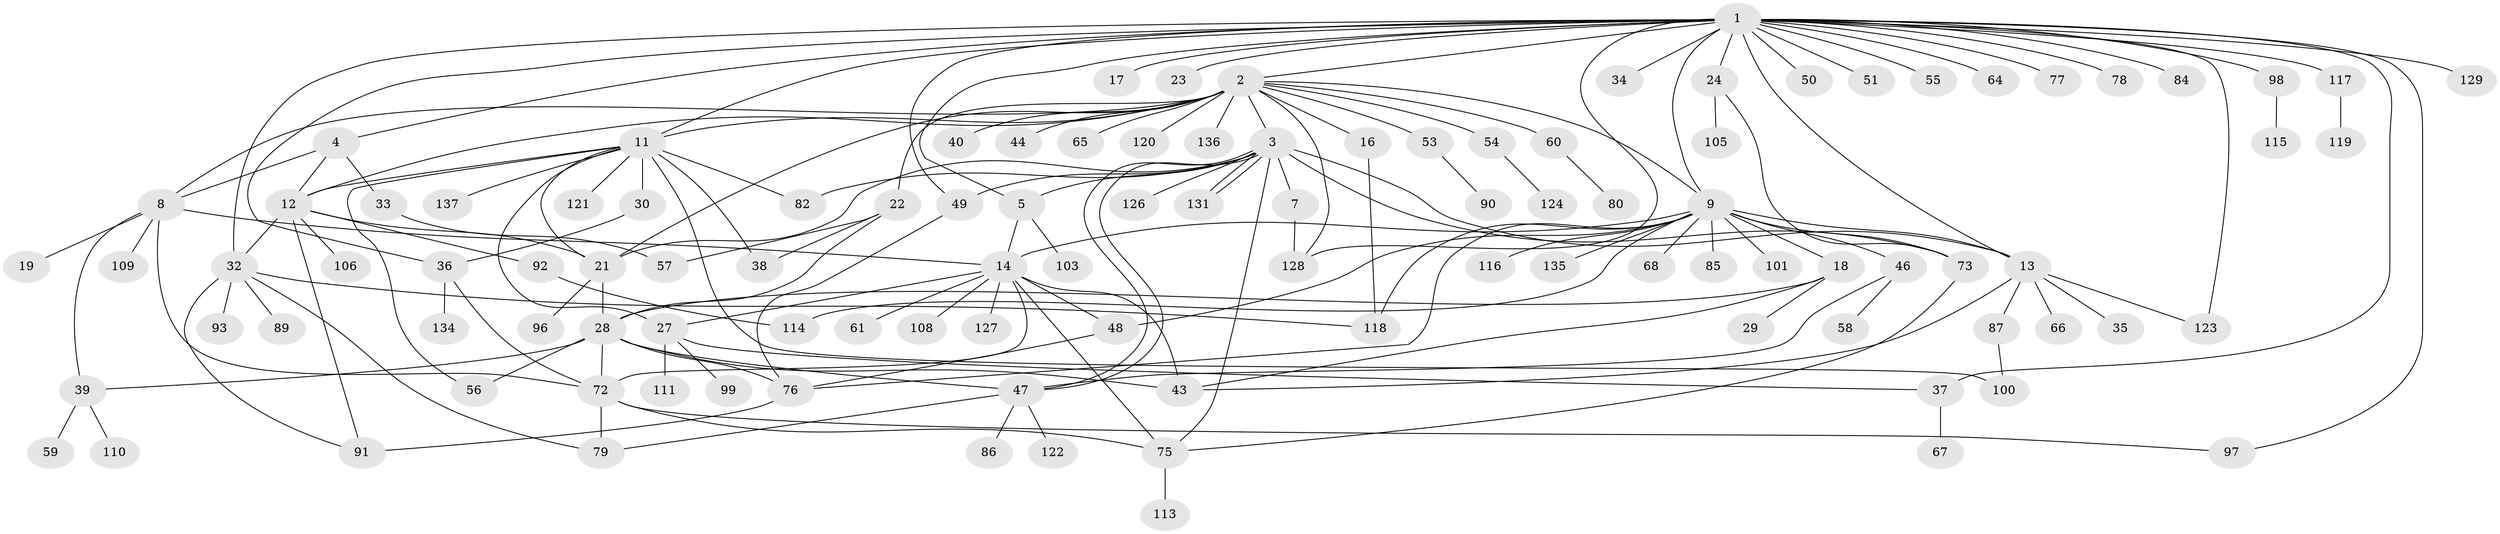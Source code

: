 // Generated by graph-tools (version 1.1) at 2025/51/02/27/25 19:51:55]
// undirected, 107 vertices, 162 edges
graph export_dot {
graph [start="1"]
  node [color=gray90,style=filled];
  1 [super="+6"];
  2 [super="+31"];
  3 [super="+15"];
  4;
  5 [super="+81"];
  7;
  8 [super="+52"];
  9 [super="+10"];
  11 [super="+25"];
  12 [super="+95"];
  13 [super="+20"];
  14 [super="+107"];
  16 [super="+112"];
  17;
  18 [super="+138"];
  19;
  21;
  22;
  23;
  24 [super="+26"];
  27 [super="+63"];
  28 [super="+41"];
  29;
  30;
  32 [super="+74"];
  33;
  34;
  35;
  36 [super="+88"];
  37;
  38 [super="+94"];
  39 [super="+42"];
  40;
  43 [super="+45"];
  44;
  46;
  47 [super="+71"];
  48;
  49 [super="+62"];
  50;
  51;
  53;
  54;
  55;
  56 [super="+83"];
  57;
  58;
  59;
  60 [super="+70"];
  61 [super="+69"];
  64;
  65;
  66;
  67;
  68;
  72 [super="+102"];
  73 [super="+133"];
  75;
  76;
  77 [super="+104"];
  78;
  79;
  80 [super="+130"];
  82;
  84;
  85;
  86;
  87;
  89;
  90;
  91;
  92 [super="+132"];
  93;
  96;
  97;
  98;
  99;
  100;
  101;
  103;
  105;
  106;
  108;
  109;
  110;
  111;
  113;
  114;
  115;
  116;
  117;
  118;
  119;
  120;
  121;
  122;
  123 [super="+125"];
  124;
  126;
  127;
  128;
  129;
  131;
  134;
  135;
  136;
  137;
  1 -- 2;
  1 -- 4;
  1 -- 5;
  1 -- 11 [weight=2];
  1 -- 13 [weight=2];
  1 -- 23;
  1 -- 24;
  1 -- 32 [weight=2];
  1 -- 34;
  1 -- 36;
  1 -- 51;
  1 -- 55;
  1 -- 64;
  1 -- 78;
  1 -- 84;
  1 -- 97;
  1 -- 98;
  1 -- 117;
  1 -- 49;
  1 -- 128;
  1 -- 129;
  1 -- 37;
  1 -- 9;
  1 -- 77;
  1 -- 17;
  1 -- 50;
  1 -- 123;
  2 -- 3;
  2 -- 9;
  2 -- 11;
  2 -- 12;
  2 -- 16;
  2 -- 21;
  2 -- 22;
  2 -- 40;
  2 -- 44;
  2 -- 53;
  2 -- 54;
  2 -- 60;
  2 -- 65;
  2 -- 120;
  2 -- 128;
  2 -- 136;
  2 -- 8;
  3 -- 7;
  3 -- 21;
  3 -- 47;
  3 -- 47;
  3 -- 49;
  3 -- 73;
  3 -- 75;
  3 -- 131;
  3 -- 131;
  3 -- 82;
  3 -- 126;
  3 -- 13;
  3 -- 5;
  4 -- 8;
  4 -- 12;
  4 -- 33;
  5 -- 14;
  5 -- 103;
  7 -- 128;
  8 -- 14;
  8 -- 19;
  8 -- 39;
  8 -- 109;
  8 -- 72;
  9 -- 18;
  9 -- 46;
  9 -- 48;
  9 -- 68;
  9 -- 85;
  9 -- 101;
  9 -- 135;
  9 -- 73;
  9 -- 76;
  9 -- 13;
  9 -- 14;
  9 -- 114;
  9 -- 116;
  9 -- 118;
  11 -- 12;
  11 -- 56;
  11 -- 38;
  11 -- 100;
  11 -- 137;
  11 -- 82;
  11 -- 21;
  11 -- 121;
  11 -- 27;
  11 -- 30;
  12 -- 21;
  12 -- 92;
  12 -- 106;
  12 -- 32;
  12 -- 91;
  13 -- 35;
  13 -- 43;
  13 -- 66;
  13 -- 87;
  13 -- 123;
  14 -- 27;
  14 -- 43;
  14 -- 48;
  14 -- 61;
  14 -- 72;
  14 -- 75;
  14 -- 108;
  14 -- 127;
  16 -- 118;
  18 -- 28;
  18 -- 29;
  18 -- 43;
  21 -- 28;
  21 -- 96;
  22 -- 38;
  22 -- 57;
  22 -- 28;
  24 -- 73;
  24 -- 105;
  27 -- 37;
  27 -- 99;
  27 -- 111;
  28 -- 76;
  28 -- 56;
  28 -- 43;
  28 -- 72;
  28 -- 47;
  28 -- 39;
  30 -- 36;
  32 -- 91;
  32 -- 93;
  32 -- 118;
  32 -- 89;
  32 -- 79;
  33 -- 57;
  36 -- 72;
  36 -- 134;
  37 -- 67;
  39 -- 59;
  39 -- 110;
  46 -- 47;
  46 -- 58;
  47 -- 79;
  47 -- 86;
  47 -- 122;
  48 -- 76;
  49 -- 76;
  53 -- 90;
  54 -- 124;
  60 -- 80;
  72 -- 75;
  72 -- 79;
  72 -- 97;
  73 -- 75;
  75 -- 113;
  76 -- 91;
  87 -- 100;
  92 -- 114;
  98 -- 115;
  117 -- 119;
}
